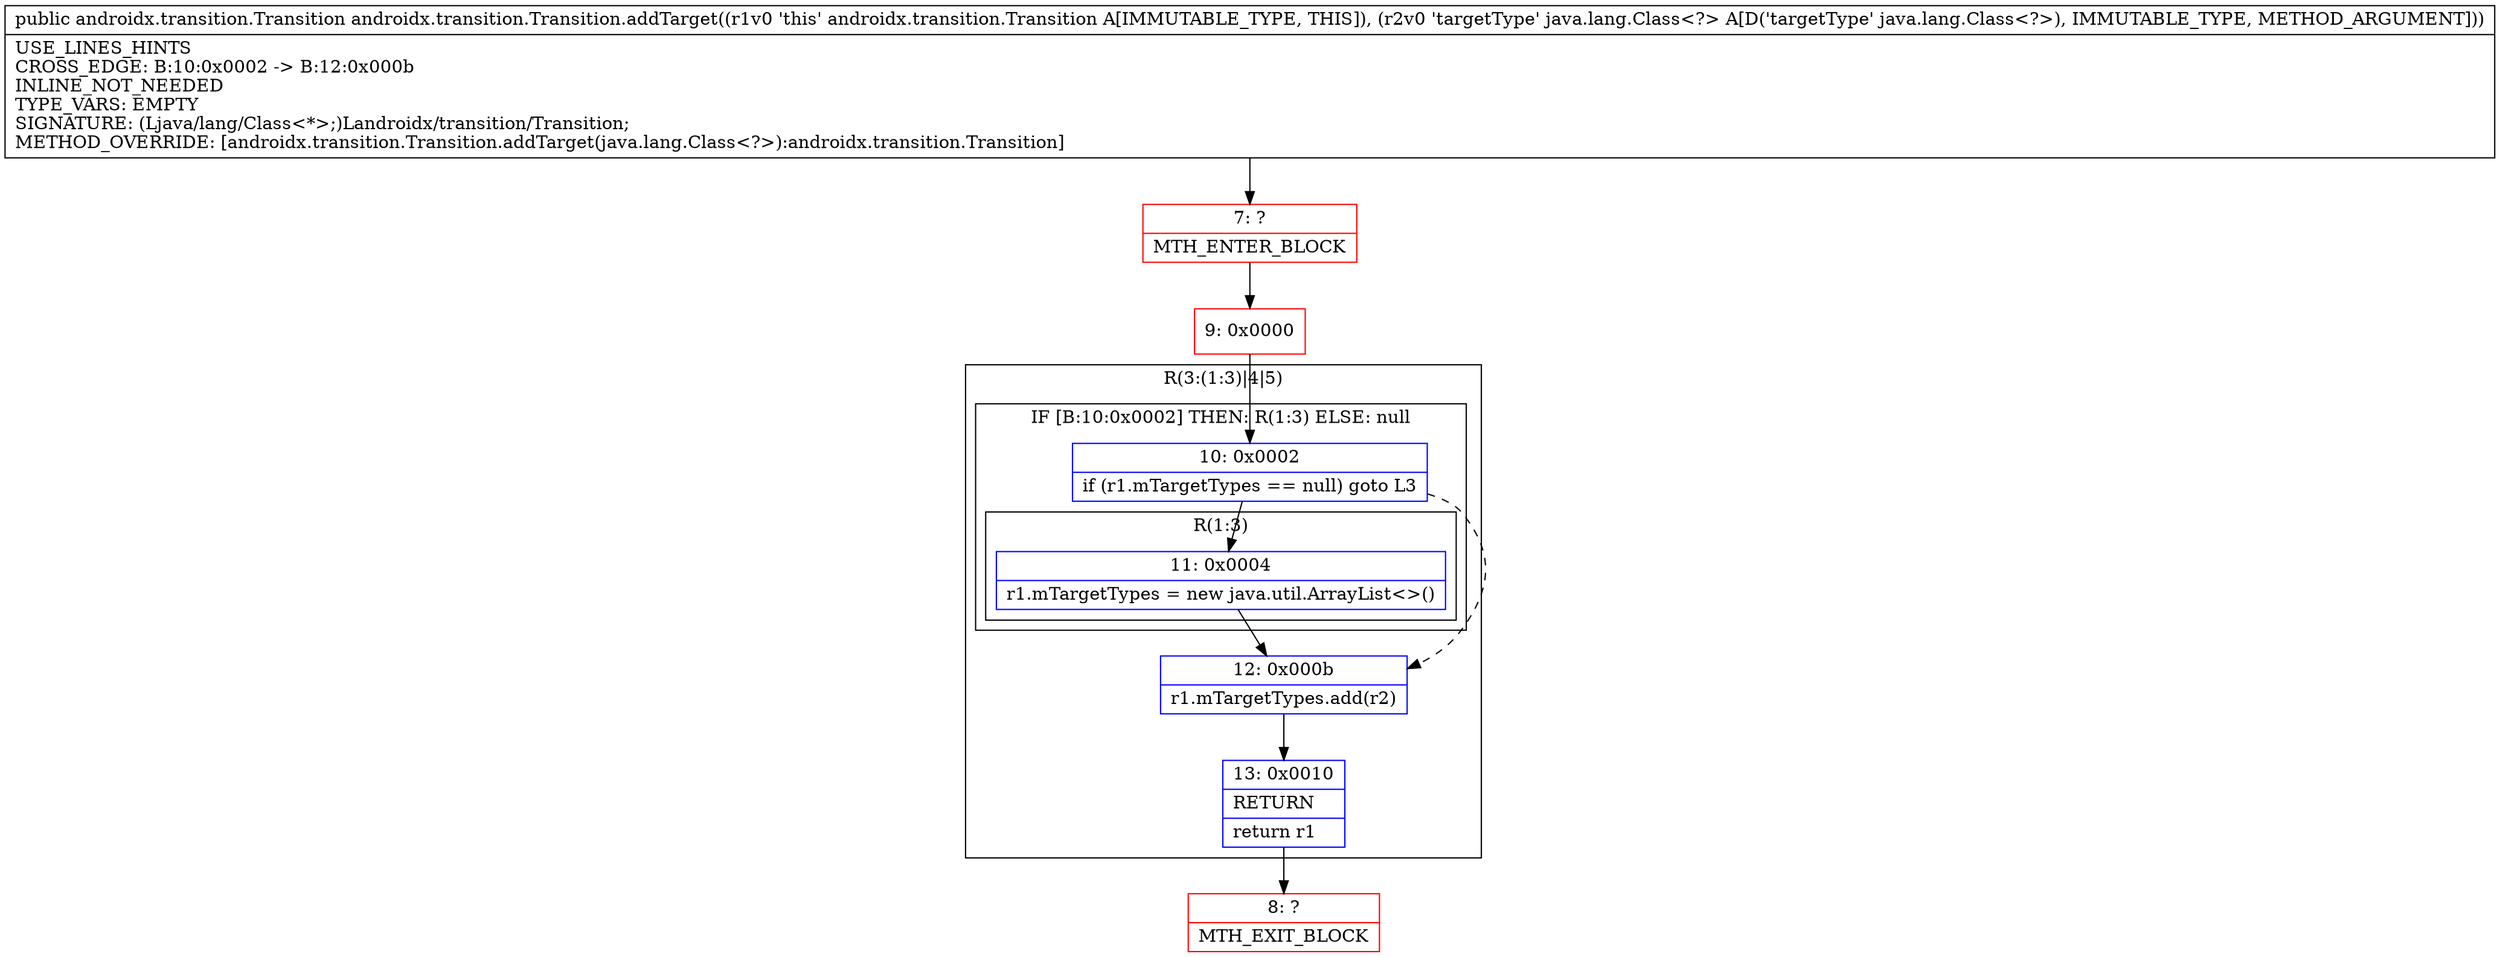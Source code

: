 digraph "CFG forandroidx.transition.Transition.addTarget(Ljava\/lang\/Class;)Landroidx\/transition\/Transition;" {
subgraph cluster_Region_668917312 {
label = "R(3:(1:3)|4|5)";
node [shape=record,color=blue];
subgraph cluster_IfRegion_422445198 {
label = "IF [B:10:0x0002] THEN: R(1:3) ELSE: null";
node [shape=record,color=blue];
Node_10 [shape=record,label="{10\:\ 0x0002|if (r1.mTargetTypes == null) goto L3\l}"];
subgraph cluster_Region_1813061959 {
label = "R(1:3)";
node [shape=record,color=blue];
Node_11 [shape=record,label="{11\:\ 0x0004|r1.mTargetTypes = new java.util.ArrayList\<\>()\l}"];
}
}
Node_12 [shape=record,label="{12\:\ 0x000b|r1.mTargetTypes.add(r2)\l}"];
Node_13 [shape=record,label="{13\:\ 0x0010|RETURN\l|return r1\l}"];
}
Node_7 [shape=record,color=red,label="{7\:\ ?|MTH_ENTER_BLOCK\l}"];
Node_9 [shape=record,color=red,label="{9\:\ 0x0000}"];
Node_8 [shape=record,color=red,label="{8\:\ ?|MTH_EXIT_BLOCK\l}"];
MethodNode[shape=record,label="{public androidx.transition.Transition androidx.transition.Transition.addTarget((r1v0 'this' androidx.transition.Transition A[IMMUTABLE_TYPE, THIS]), (r2v0 'targetType' java.lang.Class\<?\> A[D('targetType' java.lang.Class\<?\>), IMMUTABLE_TYPE, METHOD_ARGUMENT]))  | USE_LINES_HINTS\lCROSS_EDGE: B:10:0x0002 \-\> B:12:0x000b\lINLINE_NOT_NEEDED\lTYPE_VARS: EMPTY\lSIGNATURE: (Ljava\/lang\/Class\<*\>;)Landroidx\/transition\/Transition;\lMETHOD_OVERRIDE: [androidx.transition.Transition.addTarget(java.lang.Class\<?\>):androidx.transition.Transition]\l}"];
MethodNode -> Node_7;Node_10 -> Node_11;
Node_10 -> Node_12[style=dashed];
Node_11 -> Node_12;
Node_12 -> Node_13;
Node_13 -> Node_8;
Node_7 -> Node_9;
Node_9 -> Node_10;
}


